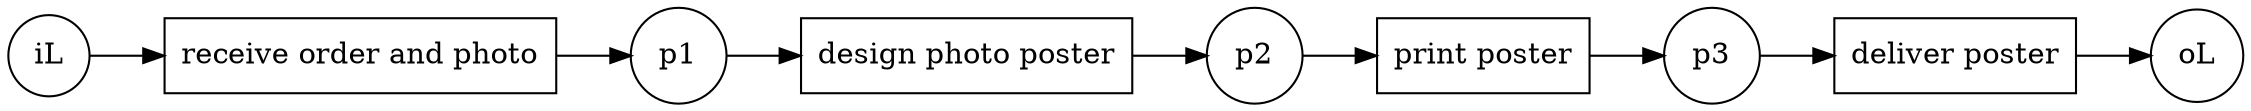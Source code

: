 digraph {
	graph [rankdir=LR]
	"receive order and photo" [shape=rect]
	p1 [shape=circle]
	"receive order and photo" -> p1
	p1 [shape=circle]
	"design photo poster" [shape=rect]
	p1 -> "design photo poster"
	"design photo poster" [shape=rect]
	p2 [shape=circle]
	"design photo poster" -> p2
	p2 [shape=circle]
	"print poster" [shape=rect]
	p2 -> "print poster"
	"print poster" [shape=rect]
	p3 [shape=circle]
	"print poster" -> p3
	p3 [shape=circle]
	"deliver poster" [shape=rect]
	p3 -> "deliver poster"
	iL [shape=circle]
	"receive order and photo" [shape=rect]
	iL -> "receive order and photo"
	oL [shape=circle]
	"deliver poster" [shape=rect]
	"deliver poster" -> oL
}
